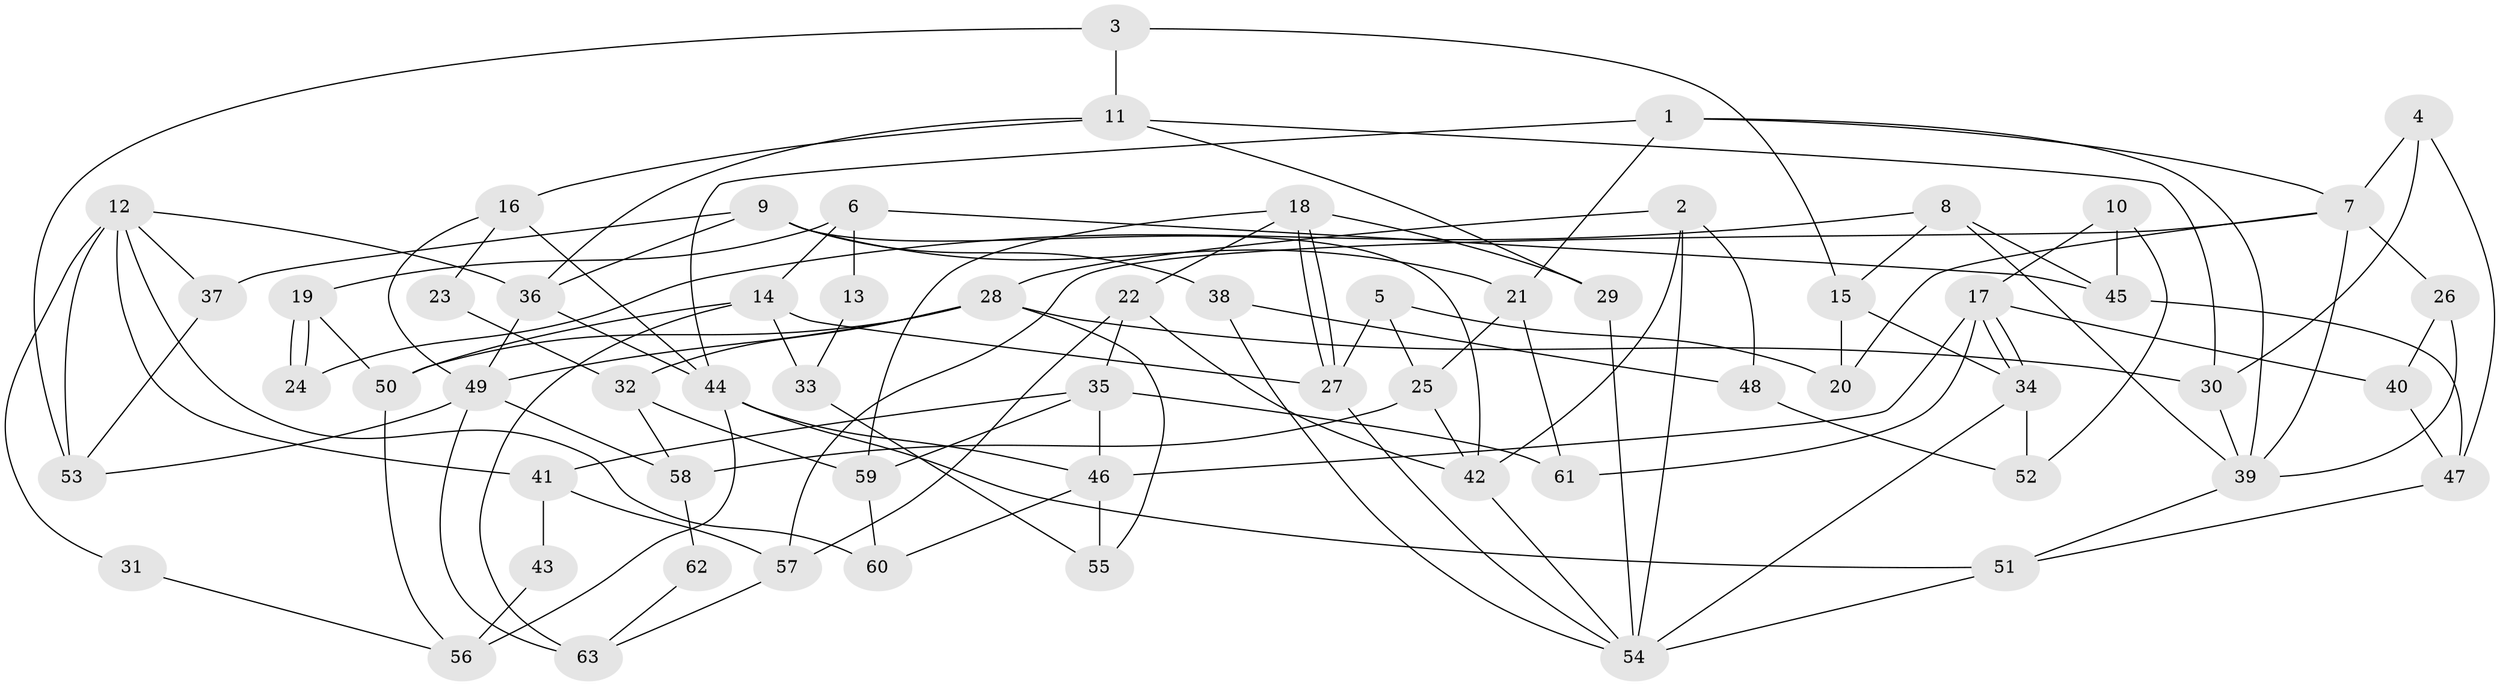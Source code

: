 // Generated by graph-tools (version 1.1) at 2025/50/03/09/25 03:50:05]
// undirected, 63 vertices, 126 edges
graph export_dot {
graph [start="1"]
  node [color=gray90,style=filled];
  1;
  2;
  3;
  4;
  5;
  6;
  7;
  8;
  9;
  10;
  11;
  12;
  13;
  14;
  15;
  16;
  17;
  18;
  19;
  20;
  21;
  22;
  23;
  24;
  25;
  26;
  27;
  28;
  29;
  30;
  31;
  32;
  33;
  34;
  35;
  36;
  37;
  38;
  39;
  40;
  41;
  42;
  43;
  44;
  45;
  46;
  47;
  48;
  49;
  50;
  51;
  52;
  53;
  54;
  55;
  56;
  57;
  58;
  59;
  60;
  61;
  62;
  63;
  1 -- 21;
  1 -- 44;
  1 -- 7;
  1 -- 39;
  2 -- 54;
  2 -- 42;
  2 -- 28;
  2 -- 48;
  3 -- 11;
  3 -- 15;
  3 -- 53;
  4 -- 7;
  4 -- 47;
  4 -- 30;
  5 -- 27;
  5 -- 20;
  5 -- 25;
  6 -- 45;
  6 -- 14;
  6 -- 13;
  6 -- 19;
  7 -- 39;
  7 -- 20;
  7 -- 26;
  7 -- 57;
  8 -- 45;
  8 -- 39;
  8 -- 15;
  8 -- 24;
  9 -- 37;
  9 -- 42;
  9 -- 21;
  9 -- 36;
  9 -- 38;
  10 -- 52;
  10 -- 17;
  10 -- 45;
  11 -- 16;
  11 -- 30;
  11 -- 29;
  11 -- 36;
  12 -- 41;
  12 -- 36;
  12 -- 31;
  12 -- 37;
  12 -- 53;
  12 -- 60;
  13 -- 33;
  14 -- 63;
  14 -- 50;
  14 -- 27;
  14 -- 33;
  15 -- 34;
  15 -- 20;
  16 -- 44;
  16 -- 49;
  16 -- 23;
  17 -- 46;
  17 -- 34;
  17 -- 34;
  17 -- 40;
  17 -- 61;
  18 -- 27;
  18 -- 27;
  18 -- 59;
  18 -- 22;
  18 -- 29;
  19 -- 24;
  19 -- 24;
  19 -- 50;
  21 -- 61;
  21 -- 25;
  22 -- 42;
  22 -- 35;
  22 -- 57;
  23 -- 32;
  25 -- 42;
  25 -- 58;
  26 -- 39;
  26 -- 40;
  27 -- 54;
  28 -- 49;
  28 -- 30;
  28 -- 32;
  28 -- 50;
  28 -- 55;
  29 -- 54;
  30 -- 39;
  31 -- 56;
  32 -- 58;
  32 -- 59;
  33 -- 55;
  34 -- 54;
  34 -- 52;
  35 -- 46;
  35 -- 41;
  35 -- 59;
  35 -- 61;
  36 -- 44;
  36 -- 49;
  37 -- 53;
  38 -- 54;
  38 -- 48;
  39 -- 51;
  40 -- 47;
  41 -- 57;
  41 -- 43;
  42 -- 54;
  43 -- 56;
  44 -- 51;
  44 -- 46;
  44 -- 56;
  45 -- 47;
  46 -- 60;
  46 -- 55;
  47 -- 51;
  48 -- 52;
  49 -- 53;
  49 -- 58;
  49 -- 63;
  50 -- 56;
  51 -- 54;
  57 -- 63;
  58 -- 62;
  59 -- 60;
  62 -- 63;
}
